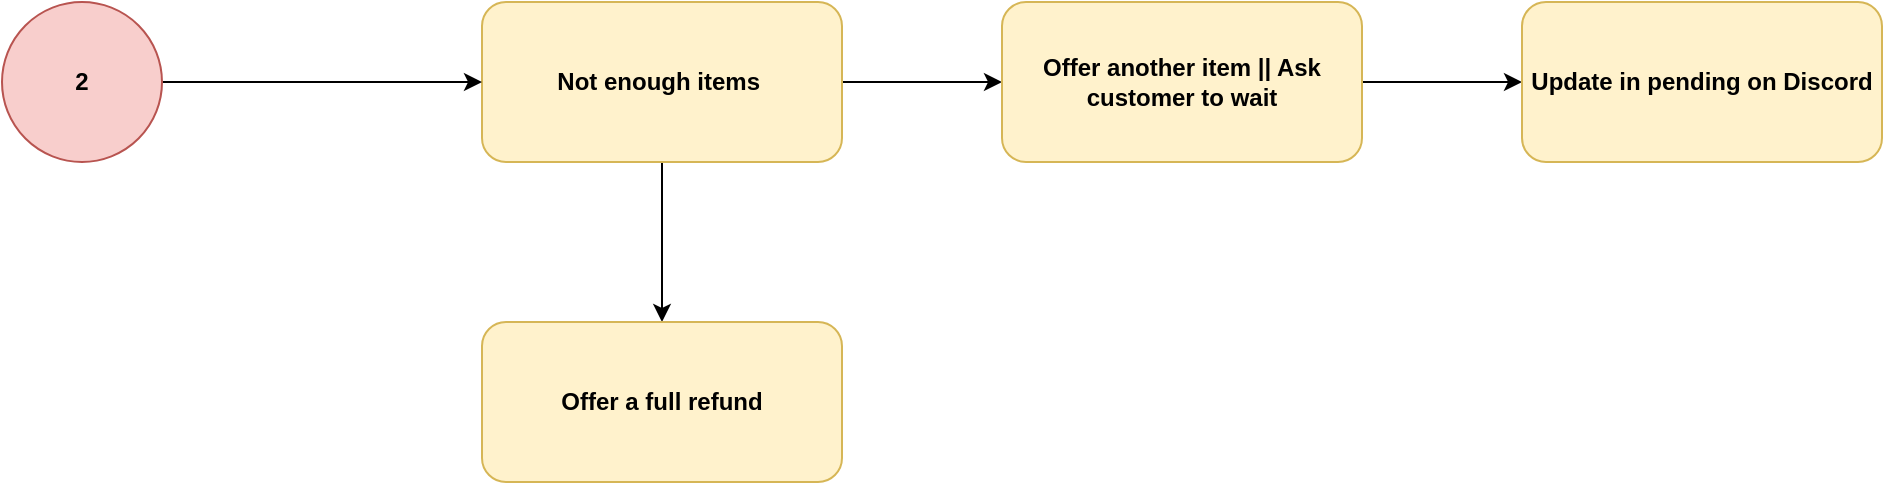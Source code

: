 <mxfile version="24.8.6">
  <diagram id="C5RBs43oDa-KdzZeNtuy" name="Page-1">
    <mxGraphModel dx="1383" dy="677" grid="1" gridSize="10" guides="1" tooltips="1" connect="1" arrows="1" fold="1" page="1" pageScale="1" pageWidth="827" pageHeight="1169" math="0" shadow="0">
      <root>
        <mxCell id="WIyWlLk6GJQsqaUBKTNV-0" />
        <mxCell id="WIyWlLk6GJQsqaUBKTNV-1" parent="WIyWlLk6GJQsqaUBKTNV-0" />
        <mxCell id="BeSRXxgiDRbs0zAlpruN-13" style="edgeStyle=orthogonalEdgeStyle;rounded=0;orthogonalLoop=1;jettySize=auto;html=1;entryX=0;entryY=0.5;entryDx=0;entryDy=0;" parent="WIyWlLk6GJQsqaUBKTNV-1" source="BeSRXxgiDRbs0zAlpruN-10" target="BeSRXxgiDRbs0zAlpruN-12" edge="1">
          <mxGeometry relative="1" as="geometry" />
        </mxCell>
        <mxCell id="BeSRXxgiDRbs0zAlpruN-17" style="edgeStyle=orthogonalEdgeStyle;rounded=0;orthogonalLoop=1;jettySize=auto;html=1;" parent="WIyWlLk6GJQsqaUBKTNV-1" source="BeSRXxgiDRbs0zAlpruN-10" target="BeSRXxgiDRbs0zAlpruN-16" edge="1">
          <mxGeometry relative="1" as="geometry" />
        </mxCell>
        <mxCell id="BeSRXxgiDRbs0zAlpruN-10" value="Not enough items&amp;nbsp;" style="rounded=1;whiteSpace=wrap;html=1;fontSize=12;glass=0;strokeWidth=1;shadow=0;fontStyle=1;strokeColor=#d6b656;align=center;verticalAlign=middle;fontFamily=Helvetica;fontColor=default;fillColor=#fff2cc;gradientColor=none;" parent="WIyWlLk6GJQsqaUBKTNV-1" vertex="1">
          <mxGeometry x="320" y="120" width="180" height="80" as="geometry" />
        </mxCell>
        <mxCell id="BeSRXxgiDRbs0zAlpruN-15" style="edgeStyle=orthogonalEdgeStyle;rounded=0;orthogonalLoop=1;jettySize=auto;html=1;" parent="WIyWlLk6GJQsqaUBKTNV-1" source="BeSRXxgiDRbs0zAlpruN-12" target="BeSRXxgiDRbs0zAlpruN-14" edge="1">
          <mxGeometry relative="1" as="geometry" />
        </mxCell>
        <mxCell id="BeSRXxgiDRbs0zAlpruN-12" value="Offer another item || Ask customer to wait" style="rounded=1;whiteSpace=wrap;html=1;fontSize=12;glass=0;strokeWidth=1;shadow=0;fontStyle=1;strokeColor=#d6b656;align=center;verticalAlign=middle;fontFamily=Helvetica;fontColor=default;fillColor=#fff2cc;gradientColor=none;" parent="WIyWlLk6GJQsqaUBKTNV-1" vertex="1">
          <mxGeometry x="580" y="120" width="180" height="80" as="geometry" />
        </mxCell>
        <mxCell id="BeSRXxgiDRbs0zAlpruN-14" value="Update in pending on Discord" style="rounded=1;whiteSpace=wrap;html=1;fontSize=12;glass=0;strokeWidth=1;shadow=0;fontStyle=1;strokeColor=#d6b656;align=center;verticalAlign=middle;fontFamily=Helvetica;fontColor=default;fillColor=#fff2cc;gradientColor=none;" parent="WIyWlLk6GJQsqaUBKTNV-1" vertex="1">
          <mxGeometry x="840" y="120" width="180" height="80" as="geometry" />
        </mxCell>
        <mxCell id="BeSRXxgiDRbs0zAlpruN-16" value="Offer a full refund" style="rounded=1;whiteSpace=wrap;html=1;fontSize=12;glass=0;strokeWidth=1;shadow=0;fontStyle=1;strokeColor=#d6b656;align=center;verticalAlign=middle;fontFamily=Helvetica;fontColor=default;fillColor=#fff2cc;gradientColor=none;" parent="WIyWlLk6GJQsqaUBKTNV-1" vertex="1">
          <mxGeometry x="320" y="280" width="180" height="80" as="geometry" />
        </mxCell>
        <mxCell id="BeSRXxgiDRbs0zAlpruN-21" style="edgeStyle=orthogonalEdgeStyle;rounded=0;orthogonalLoop=1;jettySize=auto;html=1;" parent="WIyWlLk6GJQsqaUBKTNV-1" source="BeSRXxgiDRbs0zAlpruN-20" target="BeSRXxgiDRbs0zAlpruN-10" edge="1">
          <mxGeometry relative="1" as="geometry">
            <mxPoint x="270" y="160" as="sourcePoint" />
          </mxGeometry>
        </mxCell>
        <mxCell id="BeSRXxgiDRbs0zAlpruN-20" value="2" style="ellipse;whiteSpace=wrap;html=1;aspect=fixed;fontStyle=1;rounded=1;shadow=0;glass=0;strokeColor=#b85450;strokeWidth=1;align=center;verticalAlign=middle;fontFamily=Helvetica;fontSize=12;fillColor=#f8cecc;" parent="WIyWlLk6GJQsqaUBKTNV-1" vertex="1">
          <mxGeometry x="80" y="120" width="80" height="80" as="geometry" />
        </mxCell>
      </root>
    </mxGraphModel>
  </diagram>
</mxfile>
